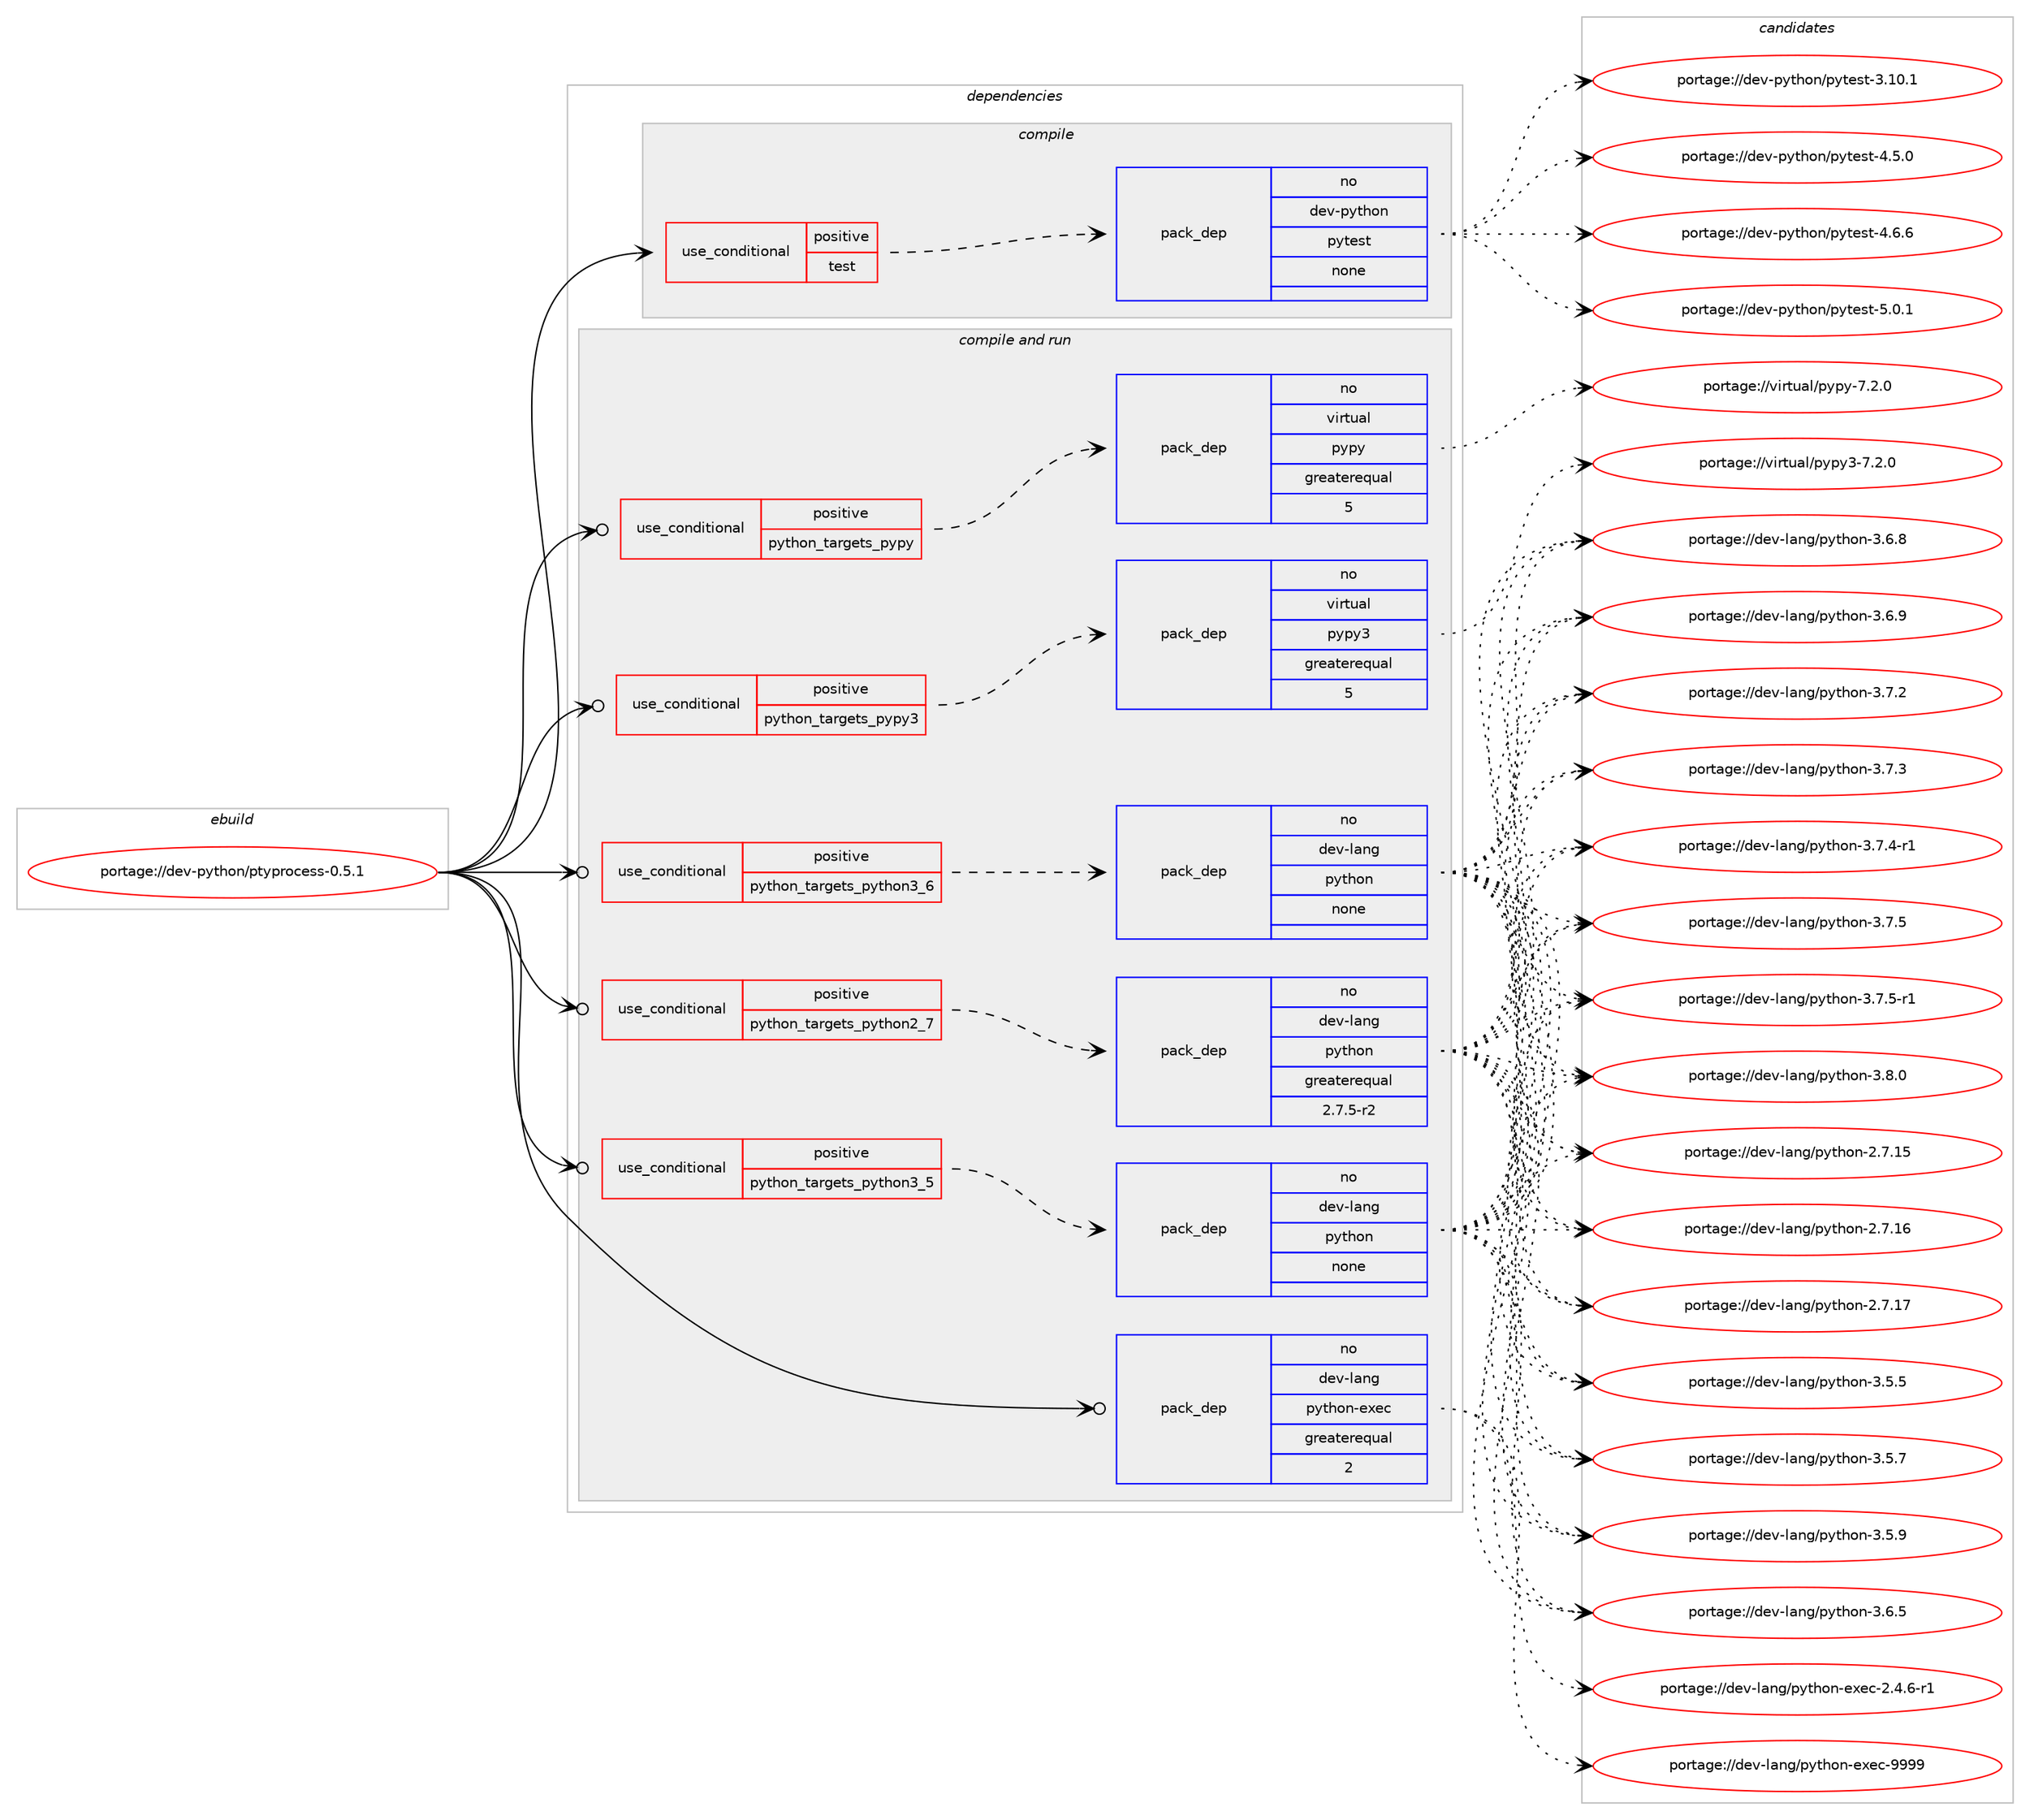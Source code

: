 digraph prolog {

# *************
# Graph options
# *************

newrank=true;
concentrate=true;
compound=true;
graph [rankdir=LR,fontname=Helvetica,fontsize=10,ranksep=1.5];#, ranksep=2.5, nodesep=0.2];
edge  [arrowhead=vee];
node  [fontname=Helvetica,fontsize=10];

# **********
# The ebuild
# **********

subgraph cluster_leftcol {
color=gray;
rank=same;
label=<<i>ebuild</i>>;
id [label="portage://dev-python/ptyprocess-0.5.1", color=red, width=4, href="../dev-python/ptyprocess-0.5.1.svg"];
}

# ****************
# The dependencies
# ****************

subgraph cluster_midcol {
color=gray;
label=<<i>dependencies</i>>;
subgraph cluster_compile {
fillcolor="#eeeeee";
style=filled;
label=<<i>compile</i>>;
subgraph cond34354 {
dependency158442 [label=<<TABLE BORDER="0" CELLBORDER="1" CELLSPACING="0" CELLPADDING="4"><TR><TD ROWSPAN="3" CELLPADDING="10">use_conditional</TD></TR><TR><TD>positive</TD></TR><TR><TD>test</TD></TR></TABLE>>, shape=none, color=red];
subgraph pack120721 {
dependency158443 [label=<<TABLE BORDER="0" CELLBORDER="1" CELLSPACING="0" CELLPADDING="4" WIDTH="220"><TR><TD ROWSPAN="6" CELLPADDING="30">pack_dep</TD></TR><TR><TD WIDTH="110">no</TD></TR><TR><TD>dev-python</TD></TR><TR><TD>pytest</TD></TR><TR><TD>none</TD></TR><TR><TD></TD></TR></TABLE>>, shape=none, color=blue];
}
dependency158442:e -> dependency158443:w [weight=20,style="dashed",arrowhead="vee"];
}
id:e -> dependency158442:w [weight=20,style="solid",arrowhead="vee"];
}
subgraph cluster_compileandrun {
fillcolor="#eeeeee";
style=filled;
label=<<i>compile and run</i>>;
subgraph cond34355 {
dependency158444 [label=<<TABLE BORDER="0" CELLBORDER="1" CELLSPACING="0" CELLPADDING="4"><TR><TD ROWSPAN="3" CELLPADDING="10">use_conditional</TD></TR><TR><TD>positive</TD></TR><TR><TD>python_targets_pypy</TD></TR></TABLE>>, shape=none, color=red];
subgraph pack120722 {
dependency158445 [label=<<TABLE BORDER="0" CELLBORDER="1" CELLSPACING="0" CELLPADDING="4" WIDTH="220"><TR><TD ROWSPAN="6" CELLPADDING="30">pack_dep</TD></TR><TR><TD WIDTH="110">no</TD></TR><TR><TD>virtual</TD></TR><TR><TD>pypy</TD></TR><TR><TD>greaterequal</TD></TR><TR><TD>5</TD></TR></TABLE>>, shape=none, color=blue];
}
dependency158444:e -> dependency158445:w [weight=20,style="dashed",arrowhead="vee"];
}
id:e -> dependency158444:w [weight=20,style="solid",arrowhead="odotvee"];
subgraph cond34356 {
dependency158446 [label=<<TABLE BORDER="0" CELLBORDER="1" CELLSPACING="0" CELLPADDING="4"><TR><TD ROWSPAN="3" CELLPADDING="10">use_conditional</TD></TR><TR><TD>positive</TD></TR><TR><TD>python_targets_pypy3</TD></TR></TABLE>>, shape=none, color=red];
subgraph pack120723 {
dependency158447 [label=<<TABLE BORDER="0" CELLBORDER="1" CELLSPACING="0" CELLPADDING="4" WIDTH="220"><TR><TD ROWSPAN="6" CELLPADDING="30">pack_dep</TD></TR><TR><TD WIDTH="110">no</TD></TR><TR><TD>virtual</TD></TR><TR><TD>pypy3</TD></TR><TR><TD>greaterequal</TD></TR><TR><TD>5</TD></TR></TABLE>>, shape=none, color=blue];
}
dependency158446:e -> dependency158447:w [weight=20,style="dashed",arrowhead="vee"];
}
id:e -> dependency158446:w [weight=20,style="solid",arrowhead="odotvee"];
subgraph cond34357 {
dependency158448 [label=<<TABLE BORDER="0" CELLBORDER="1" CELLSPACING="0" CELLPADDING="4"><TR><TD ROWSPAN="3" CELLPADDING="10">use_conditional</TD></TR><TR><TD>positive</TD></TR><TR><TD>python_targets_python2_7</TD></TR></TABLE>>, shape=none, color=red];
subgraph pack120724 {
dependency158449 [label=<<TABLE BORDER="0" CELLBORDER="1" CELLSPACING="0" CELLPADDING="4" WIDTH="220"><TR><TD ROWSPAN="6" CELLPADDING="30">pack_dep</TD></TR><TR><TD WIDTH="110">no</TD></TR><TR><TD>dev-lang</TD></TR><TR><TD>python</TD></TR><TR><TD>greaterequal</TD></TR><TR><TD>2.7.5-r2</TD></TR></TABLE>>, shape=none, color=blue];
}
dependency158448:e -> dependency158449:w [weight=20,style="dashed",arrowhead="vee"];
}
id:e -> dependency158448:w [weight=20,style="solid",arrowhead="odotvee"];
subgraph cond34358 {
dependency158450 [label=<<TABLE BORDER="0" CELLBORDER="1" CELLSPACING="0" CELLPADDING="4"><TR><TD ROWSPAN="3" CELLPADDING="10">use_conditional</TD></TR><TR><TD>positive</TD></TR><TR><TD>python_targets_python3_5</TD></TR></TABLE>>, shape=none, color=red];
subgraph pack120725 {
dependency158451 [label=<<TABLE BORDER="0" CELLBORDER="1" CELLSPACING="0" CELLPADDING="4" WIDTH="220"><TR><TD ROWSPAN="6" CELLPADDING="30">pack_dep</TD></TR><TR><TD WIDTH="110">no</TD></TR><TR><TD>dev-lang</TD></TR><TR><TD>python</TD></TR><TR><TD>none</TD></TR><TR><TD></TD></TR></TABLE>>, shape=none, color=blue];
}
dependency158450:e -> dependency158451:w [weight=20,style="dashed",arrowhead="vee"];
}
id:e -> dependency158450:w [weight=20,style="solid",arrowhead="odotvee"];
subgraph cond34359 {
dependency158452 [label=<<TABLE BORDER="0" CELLBORDER="1" CELLSPACING="0" CELLPADDING="4"><TR><TD ROWSPAN="3" CELLPADDING="10">use_conditional</TD></TR><TR><TD>positive</TD></TR><TR><TD>python_targets_python3_6</TD></TR></TABLE>>, shape=none, color=red];
subgraph pack120726 {
dependency158453 [label=<<TABLE BORDER="0" CELLBORDER="1" CELLSPACING="0" CELLPADDING="4" WIDTH="220"><TR><TD ROWSPAN="6" CELLPADDING="30">pack_dep</TD></TR><TR><TD WIDTH="110">no</TD></TR><TR><TD>dev-lang</TD></TR><TR><TD>python</TD></TR><TR><TD>none</TD></TR><TR><TD></TD></TR></TABLE>>, shape=none, color=blue];
}
dependency158452:e -> dependency158453:w [weight=20,style="dashed",arrowhead="vee"];
}
id:e -> dependency158452:w [weight=20,style="solid",arrowhead="odotvee"];
subgraph pack120727 {
dependency158454 [label=<<TABLE BORDER="0" CELLBORDER="1" CELLSPACING="0" CELLPADDING="4" WIDTH="220"><TR><TD ROWSPAN="6" CELLPADDING="30">pack_dep</TD></TR><TR><TD WIDTH="110">no</TD></TR><TR><TD>dev-lang</TD></TR><TR><TD>python-exec</TD></TR><TR><TD>greaterequal</TD></TR><TR><TD>2</TD></TR></TABLE>>, shape=none, color=blue];
}
id:e -> dependency158454:w [weight=20,style="solid",arrowhead="odotvee"];
}
subgraph cluster_run {
fillcolor="#eeeeee";
style=filled;
label=<<i>run</i>>;
}
}

# **************
# The candidates
# **************

subgraph cluster_choices {
rank=same;
color=gray;
label=<<i>candidates</i>>;

subgraph choice120721 {
color=black;
nodesep=1;
choiceportage100101118451121211161041111104711212111610111511645514649484649 [label="portage://dev-python/pytest-3.10.1", color=red, width=4,href="../dev-python/pytest-3.10.1.svg"];
choiceportage1001011184511212111610411111047112121116101115116455246534648 [label="portage://dev-python/pytest-4.5.0", color=red, width=4,href="../dev-python/pytest-4.5.0.svg"];
choiceportage1001011184511212111610411111047112121116101115116455246544654 [label="portage://dev-python/pytest-4.6.6", color=red, width=4,href="../dev-python/pytest-4.6.6.svg"];
choiceportage1001011184511212111610411111047112121116101115116455346484649 [label="portage://dev-python/pytest-5.0.1", color=red, width=4,href="../dev-python/pytest-5.0.1.svg"];
dependency158443:e -> choiceportage100101118451121211161041111104711212111610111511645514649484649:w [style=dotted,weight="100"];
dependency158443:e -> choiceportage1001011184511212111610411111047112121116101115116455246534648:w [style=dotted,weight="100"];
dependency158443:e -> choiceportage1001011184511212111610411111047112121116101115116455246544654:w [style=dotted,weight="100"];
dependency158443:e -> choiceportage1001011184511212111610411111047112121116101115116455346484649:w [style=dotted,weight="100"];
}
subgraph choice120722 {
color=black;
nodesep=1;
choiceportage1181051141161179710847112121112121455546504648 [label="portage://virtual/pypy-7.2.0", color=red, width=4,href="../virtual/pypy-7.2.0.svg"];
dependency158445:e -> choiceportage1181051141161179710847112121112121455546504648:w [style=dotted,weight="100"];
}
subgraph choice120723 {
color=black;
nodesep=1;
choiceportage118105114116117971084711212111212151455546504648 [label="portage://virtual/pypy3-7.2.0", color=red, width=4,href="../virtual/pypy3-7.2.0.svg"];
dependency158447:e -> choiceportage118105114116117971084711212111212151455546504648:w [style=dotted,weight="100"];
}
subgraph choice120724 {
color=black;
nodesep=1;
choiceportage10010111845108971101034711212111610411111045504655464953 [label="portage://dev-lang/python-2.7.15", color=red, width=4,href="../dev-lang/python-2.7.15.svg"];
choiceportage10010111845108971101034711212111610411111045504655464954 [label="portage://dev-lang/python-2.7.16", color=red, width=4,href="../dev-lang/python-2.7.16.svg"];
choiceportage10010111845108971101034711212111610411111045504655464955 [label="portage://dev-lang/python-2.7.17", color=red, width=4,href="../dev-lang/python-2.7.17.svg"];
choiceportage100101118451089711010347112121116104111110455146534653 [label="portage://dev-lang/python-3.5.5", color=red, width=4,href="../dev-lang/python-3.5.5.svg"];
choiceportage100101118451089711010347112121116104111110455146534655 [label="portage://dev-lang/python-3.5.7", color=red, width=4,href="../dev-lang/python-3.5.7.svg"];
choiceportage100101118451089711010347112121116104111110455146534657 [label="portage://dev-lang/python-3.5.9", color=red, width=4,href="../dev-lang/python-3.5.9.svg"];
choiceportage100101118451089711010347112121116104111110455146544653 [label="portage://dev-lang/python-3.6.5", color=red, width=4,href="../dev-lang/python-3.6.5.svg"];
choiceportage100101118451089711010347112121116104111110455146544656 [label="portage://dev-lang/python-3.6.8", color=red, width=4,href="../dev-lang/python-3.6.8.svg"];
choiceportage100101118451089711010347112121116104111110455146544657 [label="portage://dev-lang/python-3.6.9", color=red, width=4,href="../dev-lang/python-3.6.9.svg"];
choiceportage100101118451089711010347112121116104111110455146554650 [label="portage://dev-lang/python-3.7.2", color=red, width=4,href="../dev-lang/python-3.7.2.svg"];
choiceportage100101118451089711010347112121116104111110455146554651 [label="portage://dev-lang/python-3.7.3", color=red, width=4,href="../dev-lang/python-3.7.3.svg"];
choiceportage1001011184510897110103471121211161041111104551465546524511449 [label="portage://dev-lang/python-3.7.4-r1", color=red, width=4,href="../dev-lang/python-3.7.4-r1.svg"];
choiceportage100101118451089711010347112121116104111110455146554653 [label="portage://dev-lang/python-3.7.5", color=red, width=4,href="../dev-lang/python-3.7.5.svg"];
choiceportage1001011184510897110103471121211161041111104551465546534511449 [label="portage://dev-lang/python-3.7.5-r1", color=red, width=4,href="../dev-lang/python-3.7.5-r1.svg"];
choiceportage100101118451089711010347112121116104111110455146564648 [label="portage://dev-lang/python-3.8.0", color=red, width=4,href="../dev-lang/python-3.8.0.svg"];
dependency158449:e -> choiceportage10010111845108971101034711212111610411111045504655464953:w [style=dotted,weight="100"];
dependency158449:e -> choiceportage10010111845108971101034711212111610411111045504655464954:w [style=dotted,weight="100"];
dependency158449:e -> choiceportage10010111845108971101034711212111610411111045504655464955:w [style=dotted,weight="100"];
dependency158449:e -> choiceportage100101118451089711010347112121116104111110455146534653:w [style=dotted,weight="100"];
dependency158449:e -> choiceportage100101118451089711010347112121116104111110455146534655:w [style=dotted,weight="100"];
dependency158449:e -> choiceportage100101118451089711010347112121116104111110455146534657:w [style=dotted,weight="100"];
dependency158449:e -> choiceportage100101118451089711010347112121116104111110455146544653:w [style=dotted,weight="100"];
dependency158449:e -> choiceportage100101118451089711010347112121116104111110455146544656:w [style=dotted,weight="100"];
dependency158449:e -> choiceportage100101118451089711010347112121116104111110455146544657:w [style=dotted,weight="100"];
dependency158449:e -> choiceportage100101118451089711010347112121116104111110455146554650:w [style=dotted,weight="100"];
dependency158449:e -> choiceportage100101118451089711010347112121116104111110455146554651:w [style=dotted,weight="100"];
dependency158449:e -> choiceportage1001011184510897110103471121211161041111104551465546524511449:w [style=dotted,weight="100"];
dependency158449:e -> choiceportage100101118451089711010347112121116104111110455146554653:w [style=dotted,weight="100"];
dependency158449:e -> choiceportage1001011184510897110103471121211161041111104551465546534511449:w [style=dotted,weight="100"];
dependency158449:e -> choiceportage100101118451089711010347112121116104111110455146564648:w [style=dotted,weight="100"];
}
subgraph choice120725 {
color=black;
nodesep=1;
choiceportage10010111845108971101034711212111610411111045504655464953 [label="portage://dev-lang/python-2.7.15", color=red, width=4,href="../dev-lang/python-2.7.15.svg"];
choiceportage10010111845108971101034711212111610411111045504655464954 [label="portage://dev-lang/python-2.7.16", color=red, width=4,href="../dev-lang/python-2.7.16.svg"];
choiceportage10010111845108971101034711212111610411111045504655464955 [label="portage://dev-lang/python-2.7.17", color=red, width=4,href="../dev-lang/python-2.7.17.svg"];
choiceportage100101118451089711010347112121116104111110455146534653 [label="portage://dev-lang/python-3.5.5", color=red, width=4,href="../dev-lang/python-3.5.5.svg"];
choiceportage100101118451089711010347112121116104111110455146534655 [label="portage://dev-lang/python-3.5.7", color=red, width=4,href="../dev-lang/python-3.5.7.svg"];
choiceportage100101118451089711010347112121116104111110455146534657 [label="portage://dev-lang/python-3.5.9", color=red, width=4,href="../dev-lang/python-3.5.9.svg"];
choiceportage100101118451089711010347112121116104111110455146544653 [label="portage://dev-lang/python-3.6.5", color=red, width=4,href="../dev-lang/python-3.6.5.svg"];
choiceportage100101118451089711010347112121116104111110455146544656 [label="portage://dev-lang/python-3.6.8", color=red, width=4,href="../dev-lang/python-3.6.8.svg"];
choiceportage100101118451089711010347112121116104111110455146544657 [label="portage://dev-lang/python-3.6.9", color=red, width=4,href="../dev-lang/python-3.6.9.svg"];
choiceportage100101118451089711010347112121116104111110455146554650 [label="portage://dev-lang/python-3.7.2", color=red, width=4,href="../dev-lang/python-3.7.2.svg"];
choiceportage100101118451089711010347112121116104111110455146554651 [label="portage://dev-lang/python-3.7.3", color=red, width=4,href="../dev-lang/python-3.7.3.svg"];
choiceportage1001011184510897110103471121211161041111104551465546524511449 [label="portage://dev-lang/python-3.7.4-r1", color=red, width=4,href="../dev-lang/python-3.7.4-r1.svg"];
choiceportage100101118451089711010347112121116104111110455146554653 [label="portage://dev-lang/python-3.7.5", color=red, width=4,href="../dev-lang/python-3.7.5.svg"];
choiceportage1001011184510897110103471121211161041111104551465546534511449 [label="portage://dev-lang/python-3.7.5-r1", color=red, width=4,href="../dev-lang/python-3.7.5-r1.svg"];
choiceportage100101118451089711010347112121116104111110455146564648 [label="portage://dev-lang/python-3.8.0", color=red, width=4,href="../dev-lang/python-3.8.0.svg"];
dependency158451:e -> choiceportage10010111845108971101034711212111610411111045504655464953:w [style=dotted,weight="100"];
dependency158451:e -> choiceportage10010111845108971101034711212111610411111045504655464954:w [style=dotted,weight="100"];
dependency158451:e -> choiceportage10010111845108971101034711212111610411111045504655464955:w [style=dotted,weight="100"];
dependency158451:e -> choiceportage100101118451089711010347112121116104111110455146534653:w [style=dotted,weight="100"];
dependency158451:e -> choiceportage100101118451089711010347112121116104111110455146534655:w [style=dotted,weight="100"];
dependency158451:e -> choiceportage100101118451089711010347112121116104111110455146534657:w [style=dotted,weight="100"];
dependency158451:e -> choiceportage100101118451089711010347112121116104111110455146544653:w [style=dotted,weight="100"];
dependency158451:e -> choiceportage100101118451089711010347112121116104111110455146544656:w [style=dotted,weight="100"];
dependency158451:e -> choiceportage100101118451089711010347112121116104111110455146544657:w [style=dotted,weight="100"];
dependency158451:e -> choiceportage100101118451089711010347112121116104111110455146554650:w [style=dotted,weight="100"];
dependency158451:e -> choiceportage100101118451089711010347112121116104111110455146554651:w [style=dotted,weight="100"];
dependency158451:e -> choiceportage1001011184510897110103471121211161041111104551465546524511449:w [style=dotted,weight="100"];
dependency158451:e -> choiceportage100101118451089711010347112121116104111110455146554653:w [style=dotted,weight="100"];
dependency158451:e -> choiceportage1001011184510897110103471121211161041111104551465546534511449:w [style=dotted,weight="100"];
dependency158451:e -> choiceportage100101118451089711010347112121116104111110455146564648:w [style=dotted,weight="100"];
}
subgraph choice120726 {
color=black;
nodesep=1;
choiceportage10010111845108971101034711212111610411111045504655464953 [label="portage://dev-lang/python-2.7.15", color=red, width=4,href="../dev-lang/python-2.7.15.svg"];
choiceportage10010111845108971101034711212111610411111045504655464954 [label="portage://dev-lang/python-2.7.16", color=red, width=4,href="../dev-lang/python-2.7.16.svg"];
choiceportage10010111845108971101034711212111610411111045504655464955 [label="portage://dev-lang/python-2.7.17", color=red, width=4,href="../dev-lang/python-2.7.17.svg"];
choiceportage100101118451089711010347112121116104111110455146534653 [label="portage://dev-lang/python-3.5.5", color=red, width=4,href="../dev-lang/python-3.5.5.svg"];
choiceportage100101118451089711010347112121116104111110455146534655 [label="portage://dev-lang/python-3.5.7", color=red, width=4,href="../dev-lang/python-3.5.7.svg"];
choiceportage100101118451089711010347112121116104111110455146534657 [label="portage://dev-lang/python-3.5.9", color=red, width=4,href="../dev-lang/python-3.5.9.svg"];
choiceportage100101118451089711010347112121116104111110455146544653 [label="portage://dev-lang/python-3.6.5", color=red, width=4,href="../dev-lang/python-3.6.5.svg"];
choiceportage100101118451089711010347112121116104111110455146544656 [label="portage://dev-lang/python-3.6.8", color=red, width=4,href="../dev-lang/python-3.6.8.svg"];
choiceportage100101118451089711010347112121116104111110455146544657 [label="portage://dev-lang/python-3.6.9", color=red, width=4,href="../dev-lang/python-3.6.9.svg"];
choiceportage100101118451089711010347112121116104111110455146554650 [label="portage://dev-lang/python-3.7.2", color=red, width=4,href="../dev-lang/python-3.7.2.svg"];
choiceportage100101118451089711010347112121116104111110455146554651 [label="portage://dev-lang/python-3.7.3", color=red, width=4,href="../dev-lang/python-3.7.3.svg"];
choiceportage1001011184510897110103471121211161041111104551465546524511449 [label="portage://dev-lang/python-3.7.4-r1", color=red, width=4,href="../dev-lang/python-3.7.4-r1.svg"];
choiceportage100101118451089711010347112121116104111110455146554653 [label="portage://dev-lang/python-3.7.5", color=red, width=4,href="../dev-lang/python-3.7.5.svg"];
choiceportage1001011184510897110103471121211161041111104551465546534511449 [label="portage://dev-lang/python-3.7.5-r1", color=red, width=4,href="../dev-lang/python-3.7.5-r1.svg"];
choiceportage100101118451089711010347112121116104111110455146564648 [label="portage://dev-lang/python-3.8.0", color=red, width=4,href="../dev-lang/python-3.8.0.svg"];
dependency158453:e -> choiceportage10010111845108971101034711212111610411111045504655464953:w [style=dotted,weight="100"];
dependency158453:e -> choiceportage10010111845108971101034711212111610411111045504655464954:w [style=dotted,weight="100"];
dependency158453:e -> choiceportage10010111845108971101034711212111610411111045504655464955:w [style=dotted,weight="100"];
dependency158453:e -> choiceportage100101118451089711010347112121116104111110455146534653:w [style=dotted,weight="100"];
dependency158453:e -> choiceportage100101118451089711010347112121116104111110455146534655:w [style=dotted,weight="100"];
dependency158453:e -> choiceportage100101118451089711010347112121116104111110455146534657:w [style=dotted,weight="100"];
dependency158453:e -> choiceportage100101118451089711010347112121116104111110455146544653:w [style=dotted,weight="100"];
dependency158453:e -> choiceportage100101118451089711010347112121116104111110455146544656:w [style=dotted,weight="100"];
dependency158453:e -> choiceportage100101118451089711010347112121116104111110455146544657:w [style=dotted,weight="100"];
dependency158453:e -> choiceportage100101118451089711010347112121116104111110455146554650:w [style=dotted,weight="100"];
dependency158453:e -> choiceportage100101118451089711010347112121116104111110455146554651:w [style=dotted,weight="100"];
dependency158453:e -> choiceportage1001011184510897110103471121211161041111104551465546524511449:w [style=dotted,weight="100"];
dependency158453:e -> choiceportage100101118451089711010347112121116104111110455146554653:w [style=dotted,weight="100"];
dependency158453:e -> choiceportage1001011184510897110103471121211161041111104551465546534511449:w [style=dotted,weight="100"];
dependency158453:e -> choiceportage100101118451089711010347112121116104111110455146564648:w [style=dotted,weight="100"];
}
subgraph choice120727 {
color=black;
nodesep=1;
choiceportage10010111845108971101034711212111610411111045101120101994550465246544511449 [label="portage://dev-lang/python-exec-2.4.6-r1", color=red, width=4,href="../dev-lang/python-exec-2.4.6-r1.svg"];
choiceportage10010111845108971101034711212111610411111045101120101994557575757 [label="portage://dev-lang/python-exec-9999", color=red, width=4,href="../dev-lang/python-exec-9999.svg"];
dependency158454:e -> choiceportage10010111845108971101034711212111610411111045101120101994550465246544511449:w [style=dotted,weight="100"];
dependency158454:e -> choiceportage10010111845108971101034711212111610411111045101120101994557575757:w [style=dotted,weight="100"];
}
}

}
